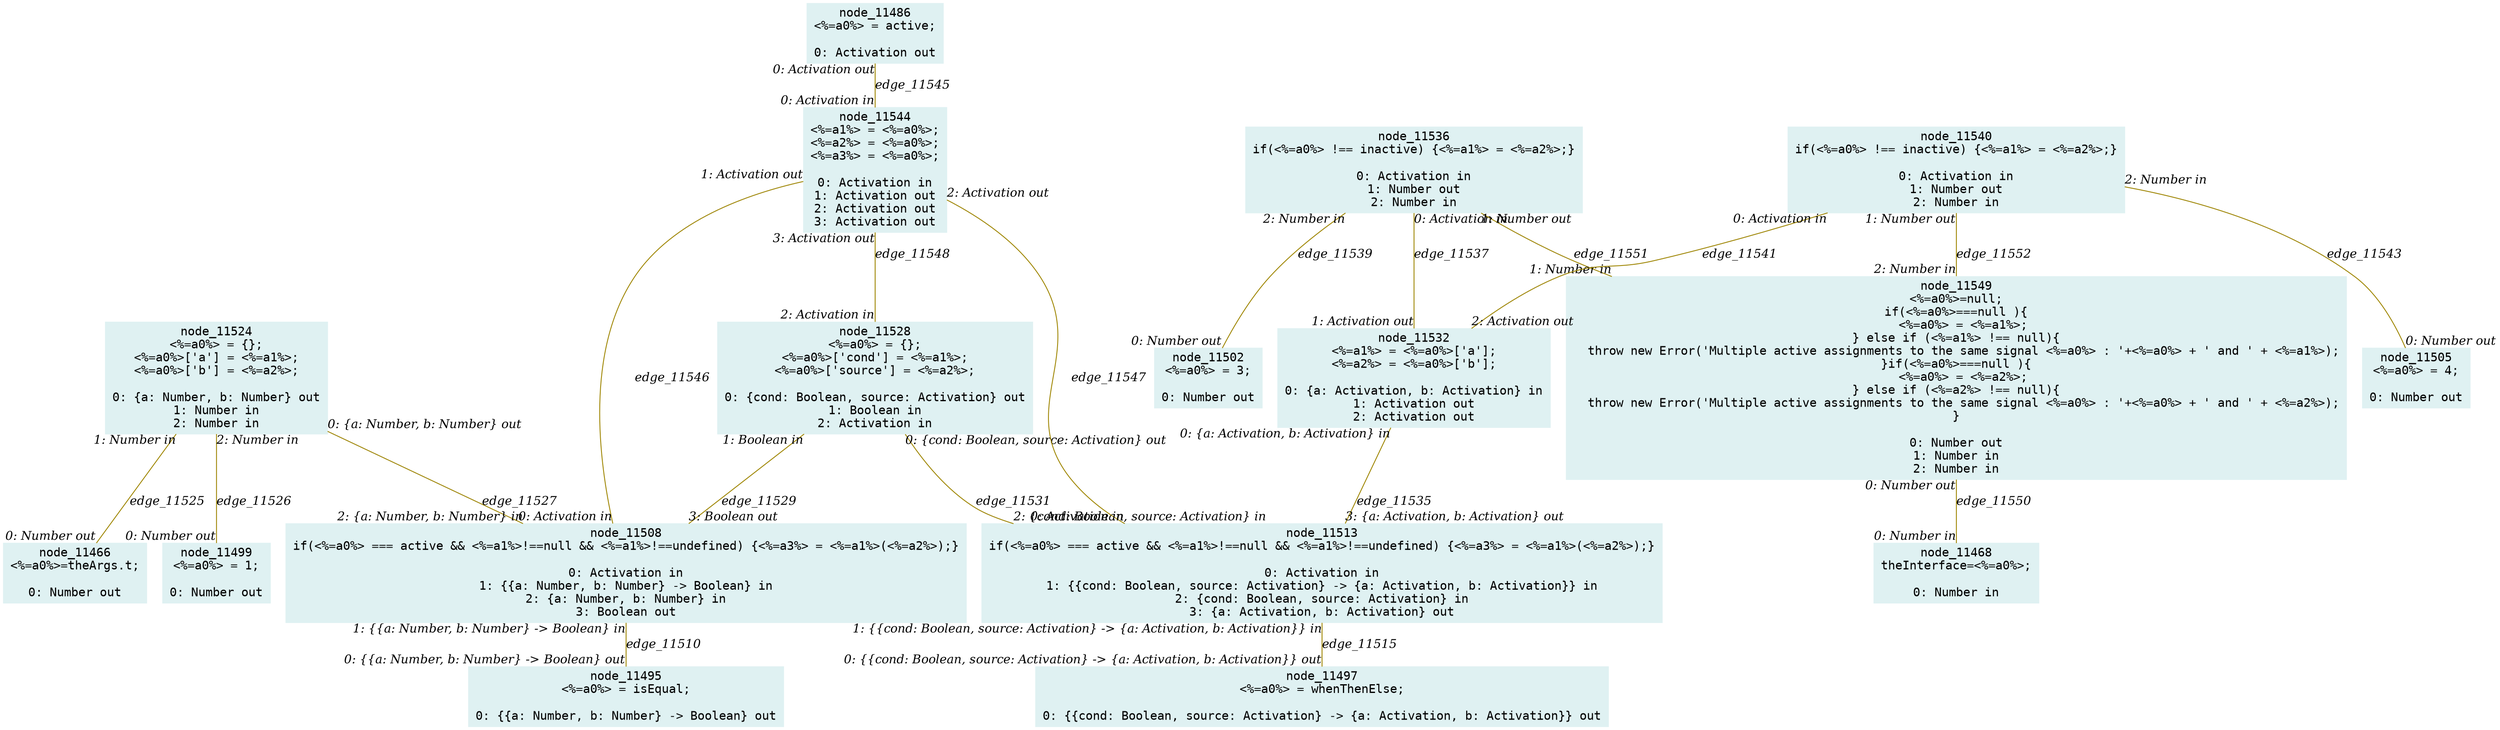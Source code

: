 digraph g{node_11466 [shape="box", style="filled", color="#dff1f2", fontname="Courier", label="node_11466
<%=a0%>=theArgs.t;

0: Number out" ]
node_11468 [shape="box", style="filled", color="#dff1f2", fontname="Courier", label="node_11468
theInterface=<%=a0%>;

0: Number in" ]
node_11486 [shape="box", style="filled", color="#dff1f2", fontname="Courier", label="node_11486
<%=a0%> = active;

0: Activation out" ]
node_11495 [shape="box", style="filled", color="#dff1f2", fontname="Courier", label="node_11495
<%=a0%> = isEqual;

0: {{a: Number, b: Number} -> Boolean} out" ]
node_11497 [shape="box", style="filled", color="#dff1f2", fontname="Courier", label="node_11497
<%=a0%> = whenThenElse;

0: {{cond: Boolean, source: Activation} -> {a: Activation, b: Activation}} out" ]
node_11499 [shape="box", style="filled", color="#dff1f2", fontname="Courier", label="node_11499
<%=a0%> = 1;

0: Number out" ]
node_11502 [shape="box", style="filled", color="#dff1f2", fontname="Courier", label="node_11502
<%=a0%> = 3;

0: Number out" ]
node_11505 [shape="box", style="filled", color="#dff1f2", fontname="Courier", label="node_11505
<%=a0%> = 4;

0: Number out" ]
node_11508 [shape="box", style="filled", color="#dff1f2", fontname="Courier", label="node_11508
if(<%=a0%> === active && <%=a1%>!==null && <%=a1%>!==undefined) {<%=a3%> = <%=a1%>(<%=a2%>);}

0: Activation in
1: {{a: Number, b: Number} -> Boolean} in
2: {a: Number, b: Number} in
3: Boolean out" ]
node_11513 [shape="box", style="filled", color="#dff1f2", fontname="Courier", label="node_11513
if(<%=a0%> === active && <%=a1%>!==null && <%=a1%>!==undefined) {<%=a3%> = <%=a1%>(<%=a2%>);}

0: Activation in
1: {{cond: Boolean, source: Activation} -> {a: Activation, b: Activation}} in
2: {cond: Boolean, source: Activation} in
3: {a: Activation, b: Activation} out" ]
node_11524 [shape="box", style="filled", color="#dff1f2", fontname="Courier", label="node_11524
<%=a0%> = {};
<%=a0%>['a'] = <%=a1%>;
<%=a0%>['b'] = <%=a2%>;

0: {a: Number, b: Number} out
1: Number in
2: Number in" ]
node_11528 [shape="box", style="filled", color="#dff1f2", fontname="Courier", label="node_11528
<%=a0%> = {};
<%=a0%>['cond'] = <%=a1%>;
<%=a0%>['source'] = <%=a2%>;

0: {cond: Boolean, source: Activation} out
1: Boolean in
2: Activation in" ]
node_11532 [shape="box", style="filled", color="#dff1f2", fontname="Courier", label="node_11532
<%=a1%> = <%=a0%>['a'];
<%=a2%> = <%=a0%>['b'];

0: {a: Activation, b: Activation} in
1: Activation out
2: Activation out" ]
node_11536 [shape="box", style="filled", color="#dff1f2", fontname="Courier", label="node_11536
if(<%=a0%> !== inactive) {<%=a1%> = <%=a2%>;}

0: Activation in
1: Number out
2: Number in" ]
node_11540 [shape="box", style="filled", color="#dff1f2", fontname="Courier", label="node_11540
if(<%=a0%> !== inactive) {<%=a1%> = <%=a2%>;}

0: Activation in
1: Number out
2: Number in" ]
node_11544 [shape="box", style="filled", color="#dff1f2", fontname="Courier", label="node_11544
<%=a1%> = <%=a0%>;
<%=a2%> = <%=a0%>;
<%=a3%> = <%=a0%>;

0: Activation in
1: Activation out
2: Activation out
3: Activation out" ]
node_11549 [shape="box", style="filled", color="#dff1f2", fontname="Courier", label="node_11549
<%=a0%>=null;
if(<%=a0%>===null ){
  <%=a0%> = <%=a1%>;
} else if (<%=a1%> !== null){
  throw new Error('Multiple active assignments to the same signal <%=a0%> : '+<%=a0%> + ' and ' + <%=a1%>);
}if(<%=a0%>===null ){
  <%=a0%> = <%=a2%>;
} else if (<%=a2%> !== null){
  throw new Error('Multiple active assignments to the same signal <%=a0%> : '+<%=a0%> + ' and ' + <%=a2%>);
}

0: Number out
1: Number in
2: Number in" ]
node_11508 -> node_11495 [dir=none, arrowHead=none, fontname="Times-Italic", arrowsize=1, color="#9d8400", label="edge_11510",  headlabel="0: {{a: Number, b: Number} -> Boolean} out", taillabel="1: {{a: Number, b: Number} -> Boolean} in" ]
node_11513 -> node_11497 [dir=none, arrowHead=none, fontname="Times-Italic", arrowsize=1, color="#9d8400", label="edge_11515",  headlabel="0: {{cond: Boolean, source: Activation} -> {a: Activation, b: Activation}} out", taillabel="1: {{cond: Boolean, source: Activation} -> {a: Activation, b: Activation}} in" ]
node_11524 -> node_11466 [dir=none, arrowHead=none, fontname="Times-Italic", arrowsize=1, color="#9d8400", label="edge_11525",  headlabel="0: Number out", taillabel="1: Number in" ]
node_11524 -> node_11499 [dir=none, arrowHead=none, fontname="Times-Italic", arrowsize=1, color="#9d8400", label="edge_11526",  headlabel="0: Number out", taillabel="2: Number in" ]
node_11524 -> node_11508 [dir=none, arrowHead=none, fontname="Times-Italic", arrowsize=1, color="#9d8400", label="edge_11527",  headlabel="2: {a: Number, b: Number} in", taillabel="0: {a: Number, b: Number} out" ]
node_11528 -> node_11508 [dir=none, arrowHead=none, fontname="Times-Italic", arrowsize=1, color="#9d8400", label="edge_11529",  headlabel="3: Boolean out", taillabel="1: Boolean in" ]
node_11528 -> node_11513 [dir=none, arrowHead=none, fontname="Times-Italic", arrowsize=1, color="#9d8400", label="edge_11531",  headlabel="2: {cond: Boolean, source: Activation} in", taillabel="0: {cond: Boolean, source: Activation} out" ]
node_11532 -> node_11513 [dir=none, arrowHead=none, fontname="Times-Italic", arrowsize=1, color="#9d8400", label="edge_11535",  headlabel="3: {a: Activation, b: Activation} out", taillabel="0: {a: Activation, b: Activation} in" ]
node_11536 -> node_11532 [dir=none, arrowHead=none, fontname="Times-Italic", arrowsize=1, color="#9d8400", label="edge_11537",  headlabel="1: Activation out", taillabel="0: Activation in" ]
node_11536 -> node_11502 [dir=none, arrowHead=none, fontname="Times-Italic", arrowsize=1, color="#9d8400", label="edge_11539",  headlabel="0: Number out", taillabel="2: Number in" ]
node_11540 -> node_11532 [dir=none, arrowHead=none, fontname="Times-Italic", arrowsize=1, color="#9d8400", label="edge_11541",  headlabel="2: Activation out", taillabel="0: Activation in" ]
node_11540 -> node_11505 [dir=none, arrowHead=none, fontname="Times-Italic", arrowsize=1, color="#9d8400", label="edge_11543",  headlabel="0: Number out", taillabel="2: Number in" ]
node_11486 -> node_11544 [dir=none, arrowHead=none, fontname="Times-Italic", arrowsize=1, color="#9d8400", label="edge_11545",  headlabel="0: Activation in", taillabel="0: Activation out" ]
node_11544 -> node_11508 [dir=none, arrowHead=none, fontname="Times-Italic", arrowsize=1, color="#9d8400", label="edge_11546",  headlabel="0: Activation in", taillabel="1: Activation out" ]
node_11544 -> node_11513 [dir=none, arrowHead=none, fontname="Times-Italic", arrowsize=1, color="#9d8400", label="edge_11547",  headlabel="0: Activation in", taillabel="2: Activation out" ]
node_11544 -> node_11528 [dir=none, arrowHead=none, fontname="Times-Italic", arrowsize=1, color="#9d8400", label="edge_11548",  headlabel="2: Activation in", taillabel="3: Activation out" ]
node_11549 -> node_11468 [dir=none, arrowHead=none, fontname="Times-Italic", arrowsize=1, color="#9d8400", label="edge_11550",  headlabel="0: Number in", taillabel="0: Number out" ]
node_11536 -> node_11549 [dir=none, arrowHead=none, fontname="Times-Italic", arrowsize=1, color="#9d8400", label="edge_11551",  headlabel="1: Number in", taillabel="1: Number out" ]
node_11540 -> node_11549 [dir=none, arrowHead=none, fontname="Times-Italic", arrowsize=1, color="#9d8400", label="edge_11552",  headlabel="2: Number in", taillabel="1: Number out" ]
}